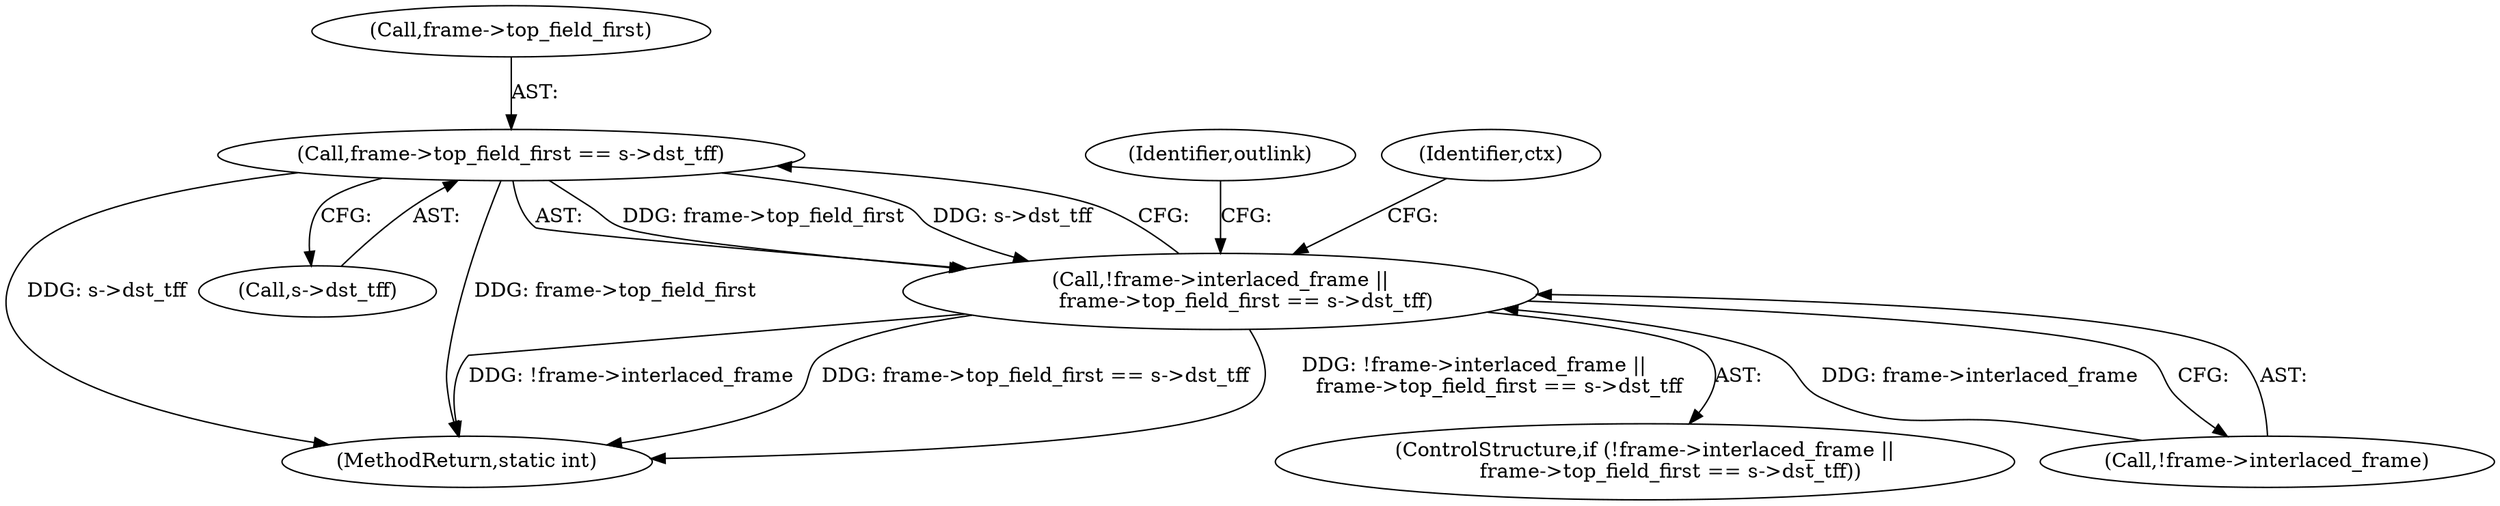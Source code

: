digraph "0_FFmpeg_e43a0a232dbf6d3c161823c2e07c52e76227a1bc_2@pointer" {
"1000138" [label="(Call,frame->top_field_first == s->dst_tff)"];
"1000133" [label="(Call,!frame->interlaced_frame ||\n        frame->top_field_first == s->dst_tff)"];
"1000138" [label="(Call,frame->top_field_first == s->dst_tff)"];
"1000133" [label="(Call,!frame->interlaced_frame ||\n        frame->top_field_first == s->dst_tff)"];
"1000134" [label="(Call,!frame->interlaced_frame)"];
"1000142" [label="(Call,s->dst_tff)"];
"1000139" [label="(Call,frame->top_field_first)"];
"1000147" [label="(Identifier,outlink)"];
"1000299" [label="(MethodReturn,static int)"];
"1000132" [label="(ControlStructure,if (!frame->interlaced_frame ||\n        frame->top_field_first == s->dst_tff))"];
"1000150" [label="(Identifier,ctx)"];
"1000138" -> "1000133"  [label="AST: "];
"1000138" -> "1000142"  [label="CFG: "];
"1000139" -> "1000138"  [label="AST: "];
"1000142" -> "1000138"  [label="AST: "];
"1000133" -> "1000138"  [label="CFG: "];
"1000138" -> "1000299"  [label="DDG: s->dst_tff"];
"1000138" -> "1000299"  [label="DDG: frame->top_field_first"];
"1000138" -> "1000133"  [label="DDG: frame->top_field_first"];
"1000138" -> "1000133"  [label="DDG: s->dst_tff"];
"1000133" -> "1000132"  [label="AST: "];
"1000133" -> "1000134"  [label="CFG: "];
"1000134" -> "1000133"  [label="AST: "];
"1000147" -> "1000133"  [label="CFG: "];
"1000150" -> "1000133"  [label="CFG: "];
"1000133" -> "1000299"  [label="DDG: !frame->interlaced_frame ||\n        frame->top_field_first == s->dst_tff"];
"1000133" -> "1000299"  [label="DDG: !frame->interlaced_frame"];
"1000133" -> "1000299"  [label="DDG: frame->top_field_first == s->dst_tff"];
"1000134" -> "1000133"  [label="DDG: frame->interlaced_frame"];
}
